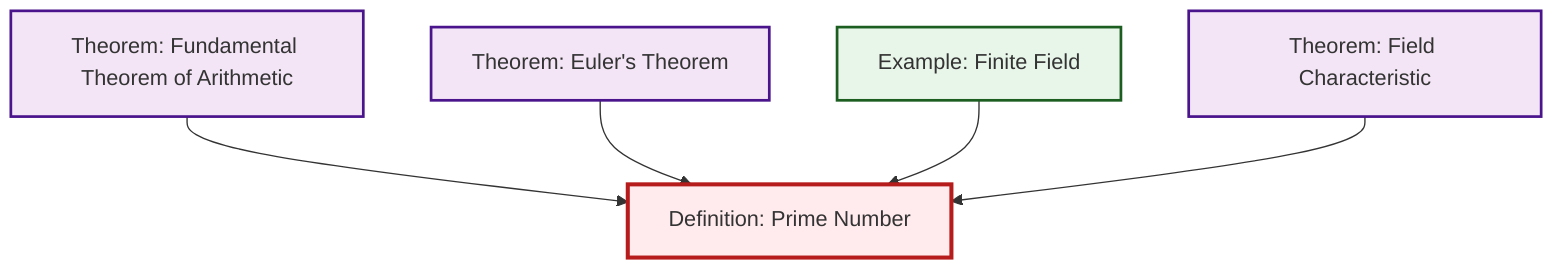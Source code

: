 graph TD
    classDef definition fill:#e1f5fe,stroke:#01579b,stroke-width:2px
    classDef theorem fill:#f3e5f5,stroke:#4a148c,stroke-width:2px
    classDef axiom fill:#fff3e0,stroke:#e65100,stroke-width:2px
    classDef example fill:#e8f5e9,stroke:#1b5e20,stroke-width:2px
    classDef current fill:#ffebee,stroke:#b71c1c,stroke-width:3px
    thm-fundamental-arithmetic["Theorem: Fundamental Theorem of Arithmetic"]:::theorem
    thm-euler["Theorem: Euler's Theorem"]:::theorem
    thm-field-characteristic["Theorem: Field Characteristic"]:::theorem
    def-prime["Definition: Prime Number"]:::definition
    ex-finite-field["Example: Finite Field"]:::example
    thm-fundamental-arithmetic --> def-prime
    thm-euler --> def-prime
    ex-finite-field --> def-prime
    thm-field-characteristic --> def-prime
    class def-prime current